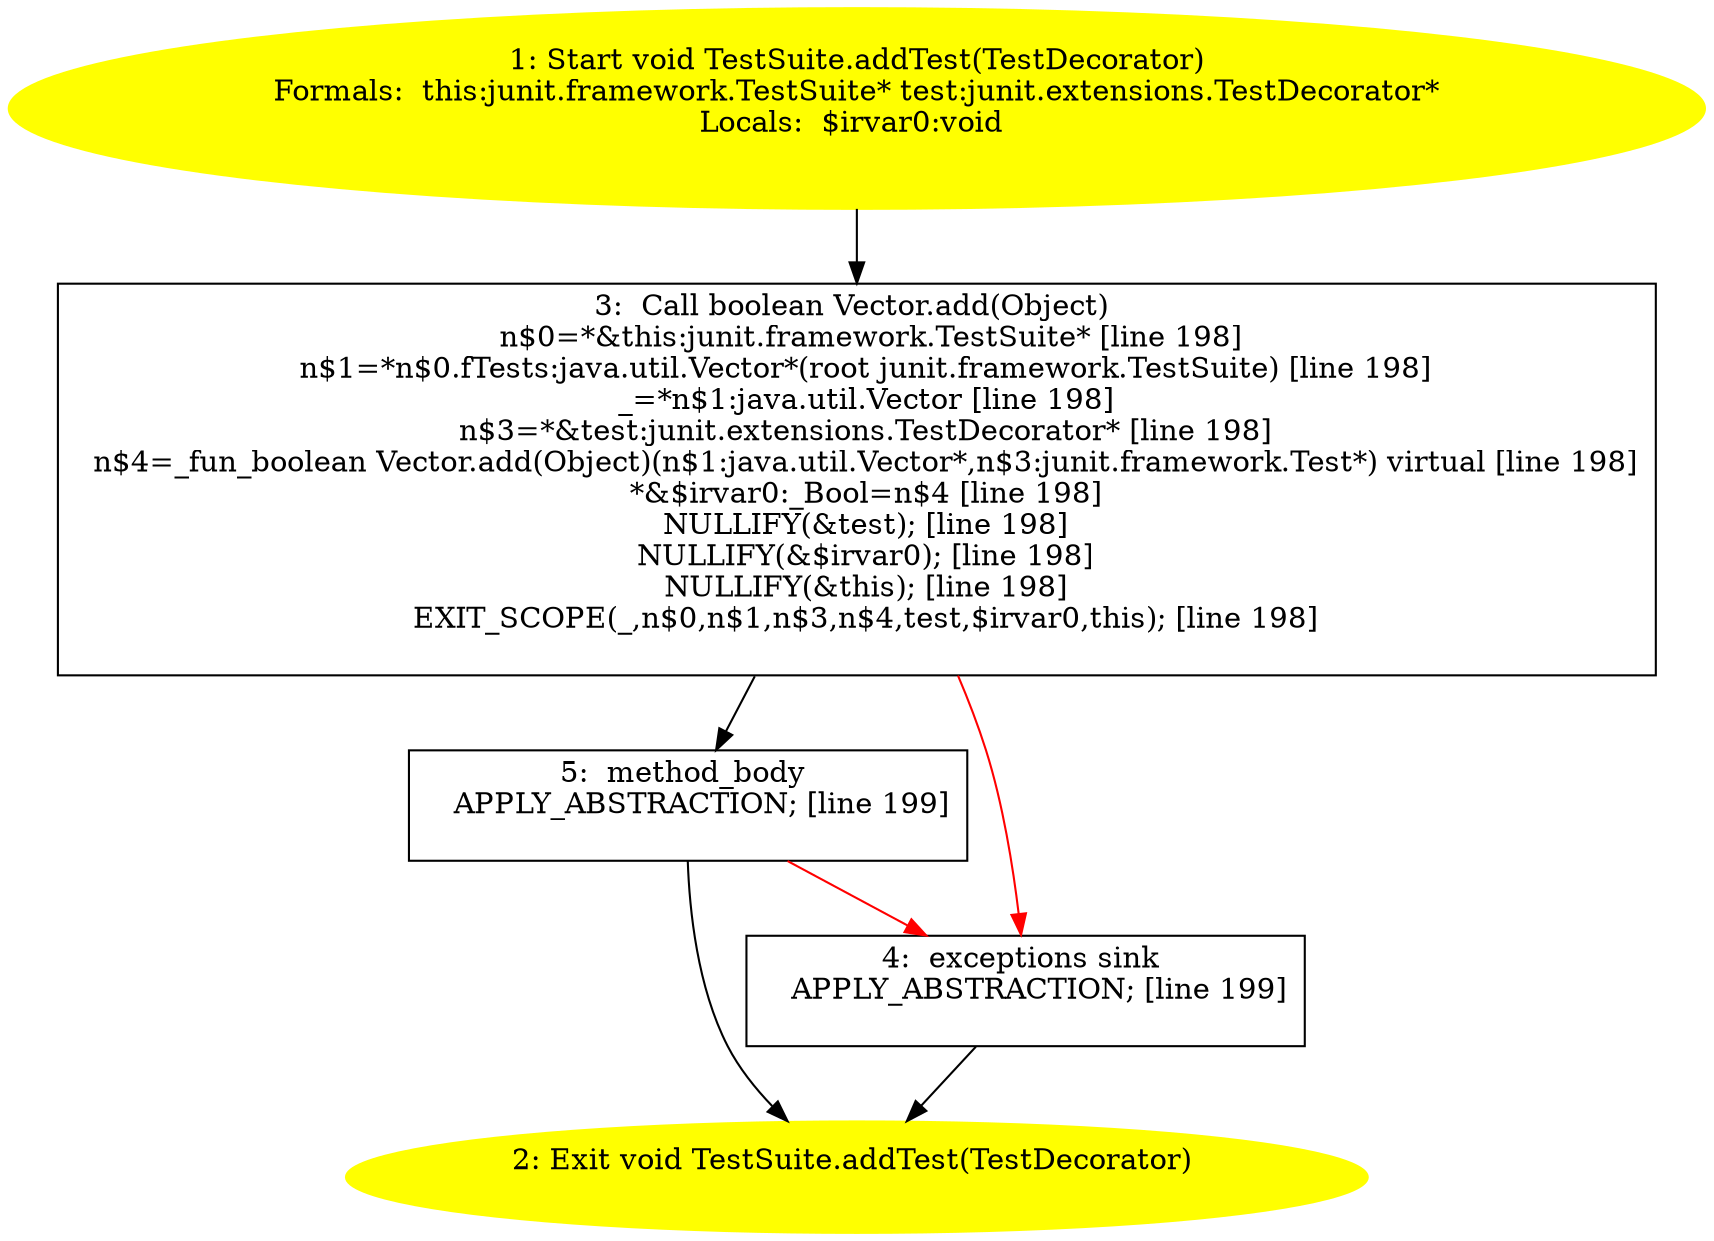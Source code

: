 /* @generated */
digraph cfg {
"junit.framework.TestSuite.addTest(junit.extensions.TestDecorator):void.409ac47920b6d0ac143eed55f9ed2a5c_1" [label="1: Start void TestSuite.addTest(TestDecorator)\nFormals:  this:junit.framework.TestSuite* test:junit.extensions.TestDecorator*\nLocals:  $irvar0:void \n  " color=yellow style=filled]
	

	 "junit.framework.TestSuite.addTest(junit.extensions.TestDecorator):void.409ac47920b6d0ac143eed55f9ed2a5c_1" -> "junit.framework.TestSuite.addTest(junit.extensions.TestDecorator):void.409ac47920b6d0ac143eed55f9ed2a5c_3" ;
"junit.framework.TestSuite.addTest(junit.extensions.TestDecorator):void.409ac47920b6d0ac143eed55f9ed2a5c_2" [label="2: Exit void TestSuite.addTest(TestDecorator) \n  " color=yellow style=filled]
	

"junit.framework.TestSuite.addTest(junit.extensions.TestDecorator):void.409ac47920b6d0ac143eed55f9ed2a5c_3" [label="3:  Call boolean Vector.add(Object) \n   n$0=*&this:junit.framework.TestSuite* [line 198]\n  n$1=*n$0.fTests:java.util.Vector*(root junit.framework.TestSuite) [line 198]\n  _=*n$1:java.util.Vector [line 198]\n  n$3=*&test:junit.extensions.TestDecorator* [line 198]\n  n$4=_fun_boolean Vector.add(Object)(n$1:java.util.Vector*,n$3:junit.framework.Test*) virtual [line 198]\n  *&$irvar0:_Bool=n$4 [line 198]\n  NULLIFY(&test); [line 198]\n  NULLIFY(&$irvar0); [line 198]\n  NULLIFY(&this); [line 198]\n  EXIT_SCOPE(_,n$0,n$1,n$3,n$4,test,$irvar0,this); [line 198]\n " shape="box"]
	

	 "junit.framework.TestSuite.addTest(junit.extensions.TestDecorator):void.409ac47920b6d0ac143eed55f9ed2a5c_3" -> "junit.framework.TestSuite.addTest(junit.extensions.TestDecorator):void.409ac47920b6d0ac143eed55f9ed2a5c_5" ;
	 "junit.framework.TestSuite.addTest(junit.extensions.TestDecorator):void.409ac47920b6d0ac143eed55f9ed2a5c_3" -> "junit.framework.TestSuite.addTest(junit.extensions.TestDecorator):void.409ac47920b6d0ac143eed55f9ed2a5c_4" [color="red" ];
"junit.framework.TestSuite.addTest(junit.extensions.TestDecorator):void.409ac47920b6d0ac143eed55f9ed2a5c_4" [label="4:  exceptions sink \n   APPLY_ABSTRACTION; [line 199]\n " shape="box"]
	

	 "junit.framework.TestSuite.addTest(junit.extensions.TestDecorator):void.409ac47920b6d0ac143eed55f9ed2a5c_4" -> "junit.framework.TestSuite.addTest(junit.extensions.TestDecorator):void.409ac47920b6d0ac143eed55f9ed2a5c_2" ;
"junit.framework.TestSuite.addTest(junit.extensions.TestDecorator):void.409ac47920b6d0ac143eed55f9ed2a5c_5" [label="5:  method_body \n   APPLY_ABSTRACTION; [line 199]\n " shape="box"]
	

	 "junit.framework.TestSuite.addTest(junit.extensions.TestDecorator):void.409ac47920b6d0ac143eed55f9ed2a5c_5" -> "junit.framework.TestSuite.addTest(junit.extensions.TestDecorator):void.409ac47920b6d0ac143eed55f9ed2a5c_2" ;
	 "junit.framework.TestSuite.addTest(junit.extensions.TestDecorator):void.409ac47920b6d0ac143eed55f9ed2a5c_5" -> "junit.framework.TestSuite.addTest(junit.extensions.TestDecorator):void.409ac47920b6d0ac143eed55f9ed2a5c_4" [color="red" ];
}
